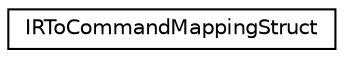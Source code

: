 digraph "Graphical Class Hierarchy"
{
 // LATEX_PDF_SIZE
  edge [fontname="Helvetica",fontsize="10",labelfontname="Helvetica",labelfontsize="10"];
  node [fontname="Helvetica",fontsize="10",shape=record];
  rankdir="LR";
  Node0 [label="IRToCommandMappingStruct",height=0.2,width=0.4,color="black", fillcolor="white", style="filled",URL="$structIRToCommandMappingStruct.html",tooltip=" "];
}
